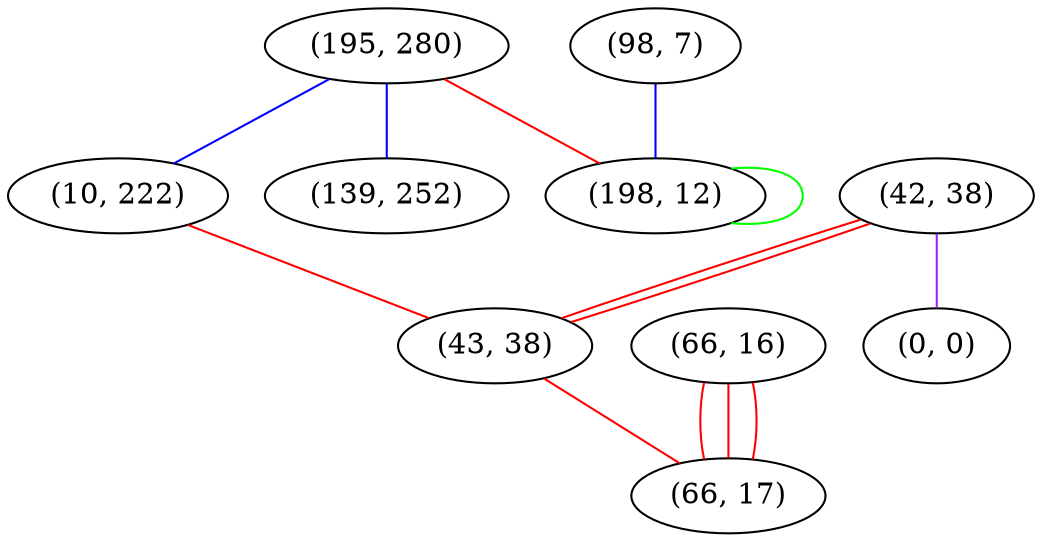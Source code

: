 graph "" {
"(195, 280)";
"(66, 16)";
"(10, 222)";
"(98, 7)";
"(42, 38)";
"(139, 252)";
"(0, 0)";
"(43, 38)";
"(198, 12)";
"(66, 17)";
"(195, 280)" -- "(198, 12)"  [color=red, key=0, weight=1];
"(195, 280)" -- "(10, 222)"  [color=blue, key=0, weight=3];
"(195, 280)" -- "(139, 252)"  [color=blue, key=0, weight=3];
"(66, 16)" -- "(66, 17)"  [color=red, key=0, weight=1];
"(66, 16)" -- "(66, 17)"  [color=red, key=1, weight=1];
"(66, 16)" -- "(66, 17)"  [color=red, key=2, weight=1];
"(10, 222)" -- "(43, 38)"  [color=red, key=0, weight=1];
"(98, 7)" -- "(198, 12)"  [color=blue, key=0, weight=3];
"(42, 38)" -- "(0, 0)"  [color=purple, key=0, weight=4];
"(42, 38)" -- "(43, 38)"  [color=red, key=0, weight=1];
"(42, 38)" -- "(43, 38)"  [color=red, key=1, weight=1];
"(43, 38)" -- "(66, 17)"  [color=red, key=0, weight=1];
"(198, 12)" -- "(198, 12)"  [color=green, key=0, weight=2];
}
